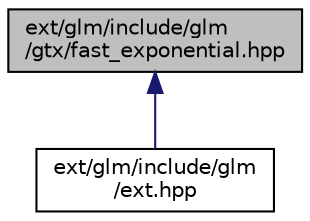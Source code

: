 digraph "ext/glm/include/glm/gtx/fast_exponential.hpp"
{
  edge [fontname="Helvetica",fontsize="10",labelfontname="Helvetica",labelfontsize="10"];
  node [fontname="Helvetica",fontsize="10",shape=record];
  Node1 [label="ext/glm/include/glm\l/gtx/fast_exponential.hpp",height=0.2,width=0.4,color="black", fillcolor="grey75", style="filled" fontcolor="black"];
  Node1 -> Node2 [dir="back",color="midnightblue",fontsize="10",style="solid"];
  Node2 [label="ext/glm/include/glm\l/ext.hpp",height=0.2,width=0.4,color="black", fillcolor="white", style="filled",URL="$ext_8hpp_source.html"];
}
